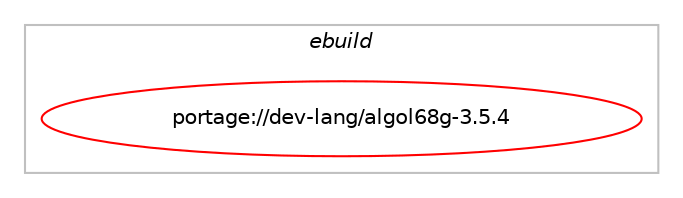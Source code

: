 digraph prolog {

# *************
# Graph options
# *************

newrank=true;
concentrate=true;
compound=true;
graph [rankdir=LR,fontname=Helvetica,fontsize=10,ranksep=1.5];#, ranksep=2.5, nodesep=0.2];
edge  [arrowhead=vee];
node  [fontname=Helvetica,fontsize=10];

# **********
# The ebuild
# **********

subgraph cluster_leftcol {
color=gray;
label=<<i>ebuild</i>>;
id [label="portage://dev-lang/algol68g-3.5.4", color=red, width=4, href="../dev-lang/algol68g-3.5.4.svg"];
}

# ****************
# The dependencies
# ****************

subgraph cluster_midcol {
color=gray;
label=<<i>dependencies</i>>;
subgraph cluster_compile {
fillcolor="#eeeeee";
style=filled;
label=<<i>compile</i>>;
# *** BEGIN UNKNOWN DEPENDENCY TYPE (TODO) ***
# id -> equal(use_conditional_group(positive,curl,portage://dev-lang/algol68g-3.5.4,[package_dependency(portage://dev-lang/algol68g-3.5.4,install,no,net-misc,curl,none,[,,],[],[])]))
# *** END UNKNOWN DEPENDENCY TYPE (TODO) ***

# *** BEGIN UNKNOWN DEPENDENCY TYPE (TODO) ***
# id -> equal(use_conditional_group(positive,gsl,portage://dev-lang/algol68g-3.5.4,[package_dependency(portage://dev-lang/algol68g-3.5.4,install,no,sci-libs,gsl,none,[,,],any_same_slot,[])]))
# *** END UNKNOWN DEPENDENCY TYPE (TODO) ***

# *** BEGIN UNKNOWN DEPENDENCY TYPE (TODO) ***
# id -> equal(use_conditional_group(positive,mpfr,portage://dev-lang/algol68g-3.5.4,[package_dependency(portage://dev-lang/algol68g-3.5.4,install,no,dev-libs,mpfr,none,[,,],any_same_slot,[])]))
# *** END UNKNOWN DEPENDENCY TYPE (TODO) ***

# *** BEGIN UNKNOWN DEPENDENCY TYPE (TODO) ***
# id -> equal(use_conditional_group(positive,plotutils,portage://dev-lang/algol68g-3.5.4,[package_dependency(portage://dev-lang/algol68g-3.5.4,install,no,media-libs,plotutils,none,[,,],[],[])]))
# *** END UNKNOWN DEPENDENCY TYPE (TODO) ***

# *** BEGIN UNKNOWN DEPENDENCY TYPE (TODO) ***
# id -> equal(use_conditional_group(positive,postgres,portage://dev-lang/algol68g-3.5.4,[package_dependency(portage://dev-lang/algol68g-3.5.4,install,no,dev-db,postgresql,none,[,,],any_different_slot,[])]))
# *** END UNKNOWN DEPENDENCY TYPE (TODO) ***

# *** BEGIN UNKNOWN DEPENDENCY TYPE (TODO) ***
# id -> equal(use_conditional_group(positive,readline,portage://dev-lang/algol68g-3.5.4,[package_dependency(portage://dev-lang/algol68g-3.5.4,install,no,sys-libs,readline,none,[,,],any_same_slot,[])]))
# *** END UNKNOWN DEPENDENCY TYPE (TODO) ***

}
subgraph cluster_compileandrun {
fillcolor="#eeeeee";
style=filled;
label=<<i>compile and run</i>>;
}
subgraph cluster_run {
fillcolor="#eeeeee";
style=filled;
label=<<i>run</i>>;
# *** BEGIN UNKNOWN DEPENDENCY TYPE (TODO) ***
# id -> equal(use_conditional_group(positive,curl,portage://dev-lang/algol68g-3.5.4,[package_dependency(portage://dev-lang/algol68g-3.5.4,run,no,net-misc,curl,none,[,,],[],[])]))
# *** END UNKNOWN DEPENDENCY TYPE (TODO) ***

# *** BEGIN UNKNOWN DEPENDENCY TYPE (TODO) ***
# id -> equal(use_conditional_group(positive,gsl,portage://dev-lang/algol68g-3.5.4,[package_dependency(portage://dev-lang/algol68g-3.5.4,run,no,sci-libs,gsl,none,[,,],any_same_slot,[])]))
# *** END UNKNOWN DEPENDENCY TYPE (TODO) ***

# *** BEGIN UNKNOWN DEPENDENCY TYPE (TODO) ***
# id -> equal(use_conditional_group(positive,mpfr,portage://dev-lang/algol68g-3.5.4,[package_dependency(portage://dev-lang/algol68g-3.5.4,run,no,dev-libs,mpfr,none,[,,],any_same_slot,[])]))
# *** END UNKNOWN DEPENDENCY TYPE (TODO) ***

# *** BEGIN UNKNOWN DEPENDENCY TYPE (TODO) ***
# id -> equal(use_conditional_group(positive,plotutils,portage://dev-lang/algol68g-3.5.4,[package_dependency(portage://dev-lang/algol68g-3.5.4,run,no,media-libs,plotutils,none,[,,],[],[])]))
# *** END UNKNOWN DEPENDENCY TYPE (TODO) ***

# *** BEGIN UNKNOWN DEPENDENCY TYPE (TODO) ***
# id -> equal(use_conditional_group(positive,postgres,portage://dev-lang/algol68g-3.5.4,[package_dependency(portage://dev-lang/algol68g-3.5.4,run,no,dev-db,postgresql,none,[,,],any_different_slot,[])]))
# *** END UNKNOWN DEPENDENCY TYPE (TODO) ***

# *** BEGIN UNKNOWN DEPENDENCY TYPE (TODO) ***
# id -> equal(use_conditional_group(positive,readline,portage://dev-lang/algol68g-3.5.4,[package_dependency(portage://dev-lang/algol68g-3.5.4,run,no,sys-libs,readline,none,[,,],any_same_slot,[])]))
# *** END UNKNOWN DEPENDENCY TYPE (TODO) ***

}
}

# **************
# The candidates
# **************

subgraph cluster_choices {
rank=same;
color=gray;
label=<<i>candidates</i>>;

}

}
